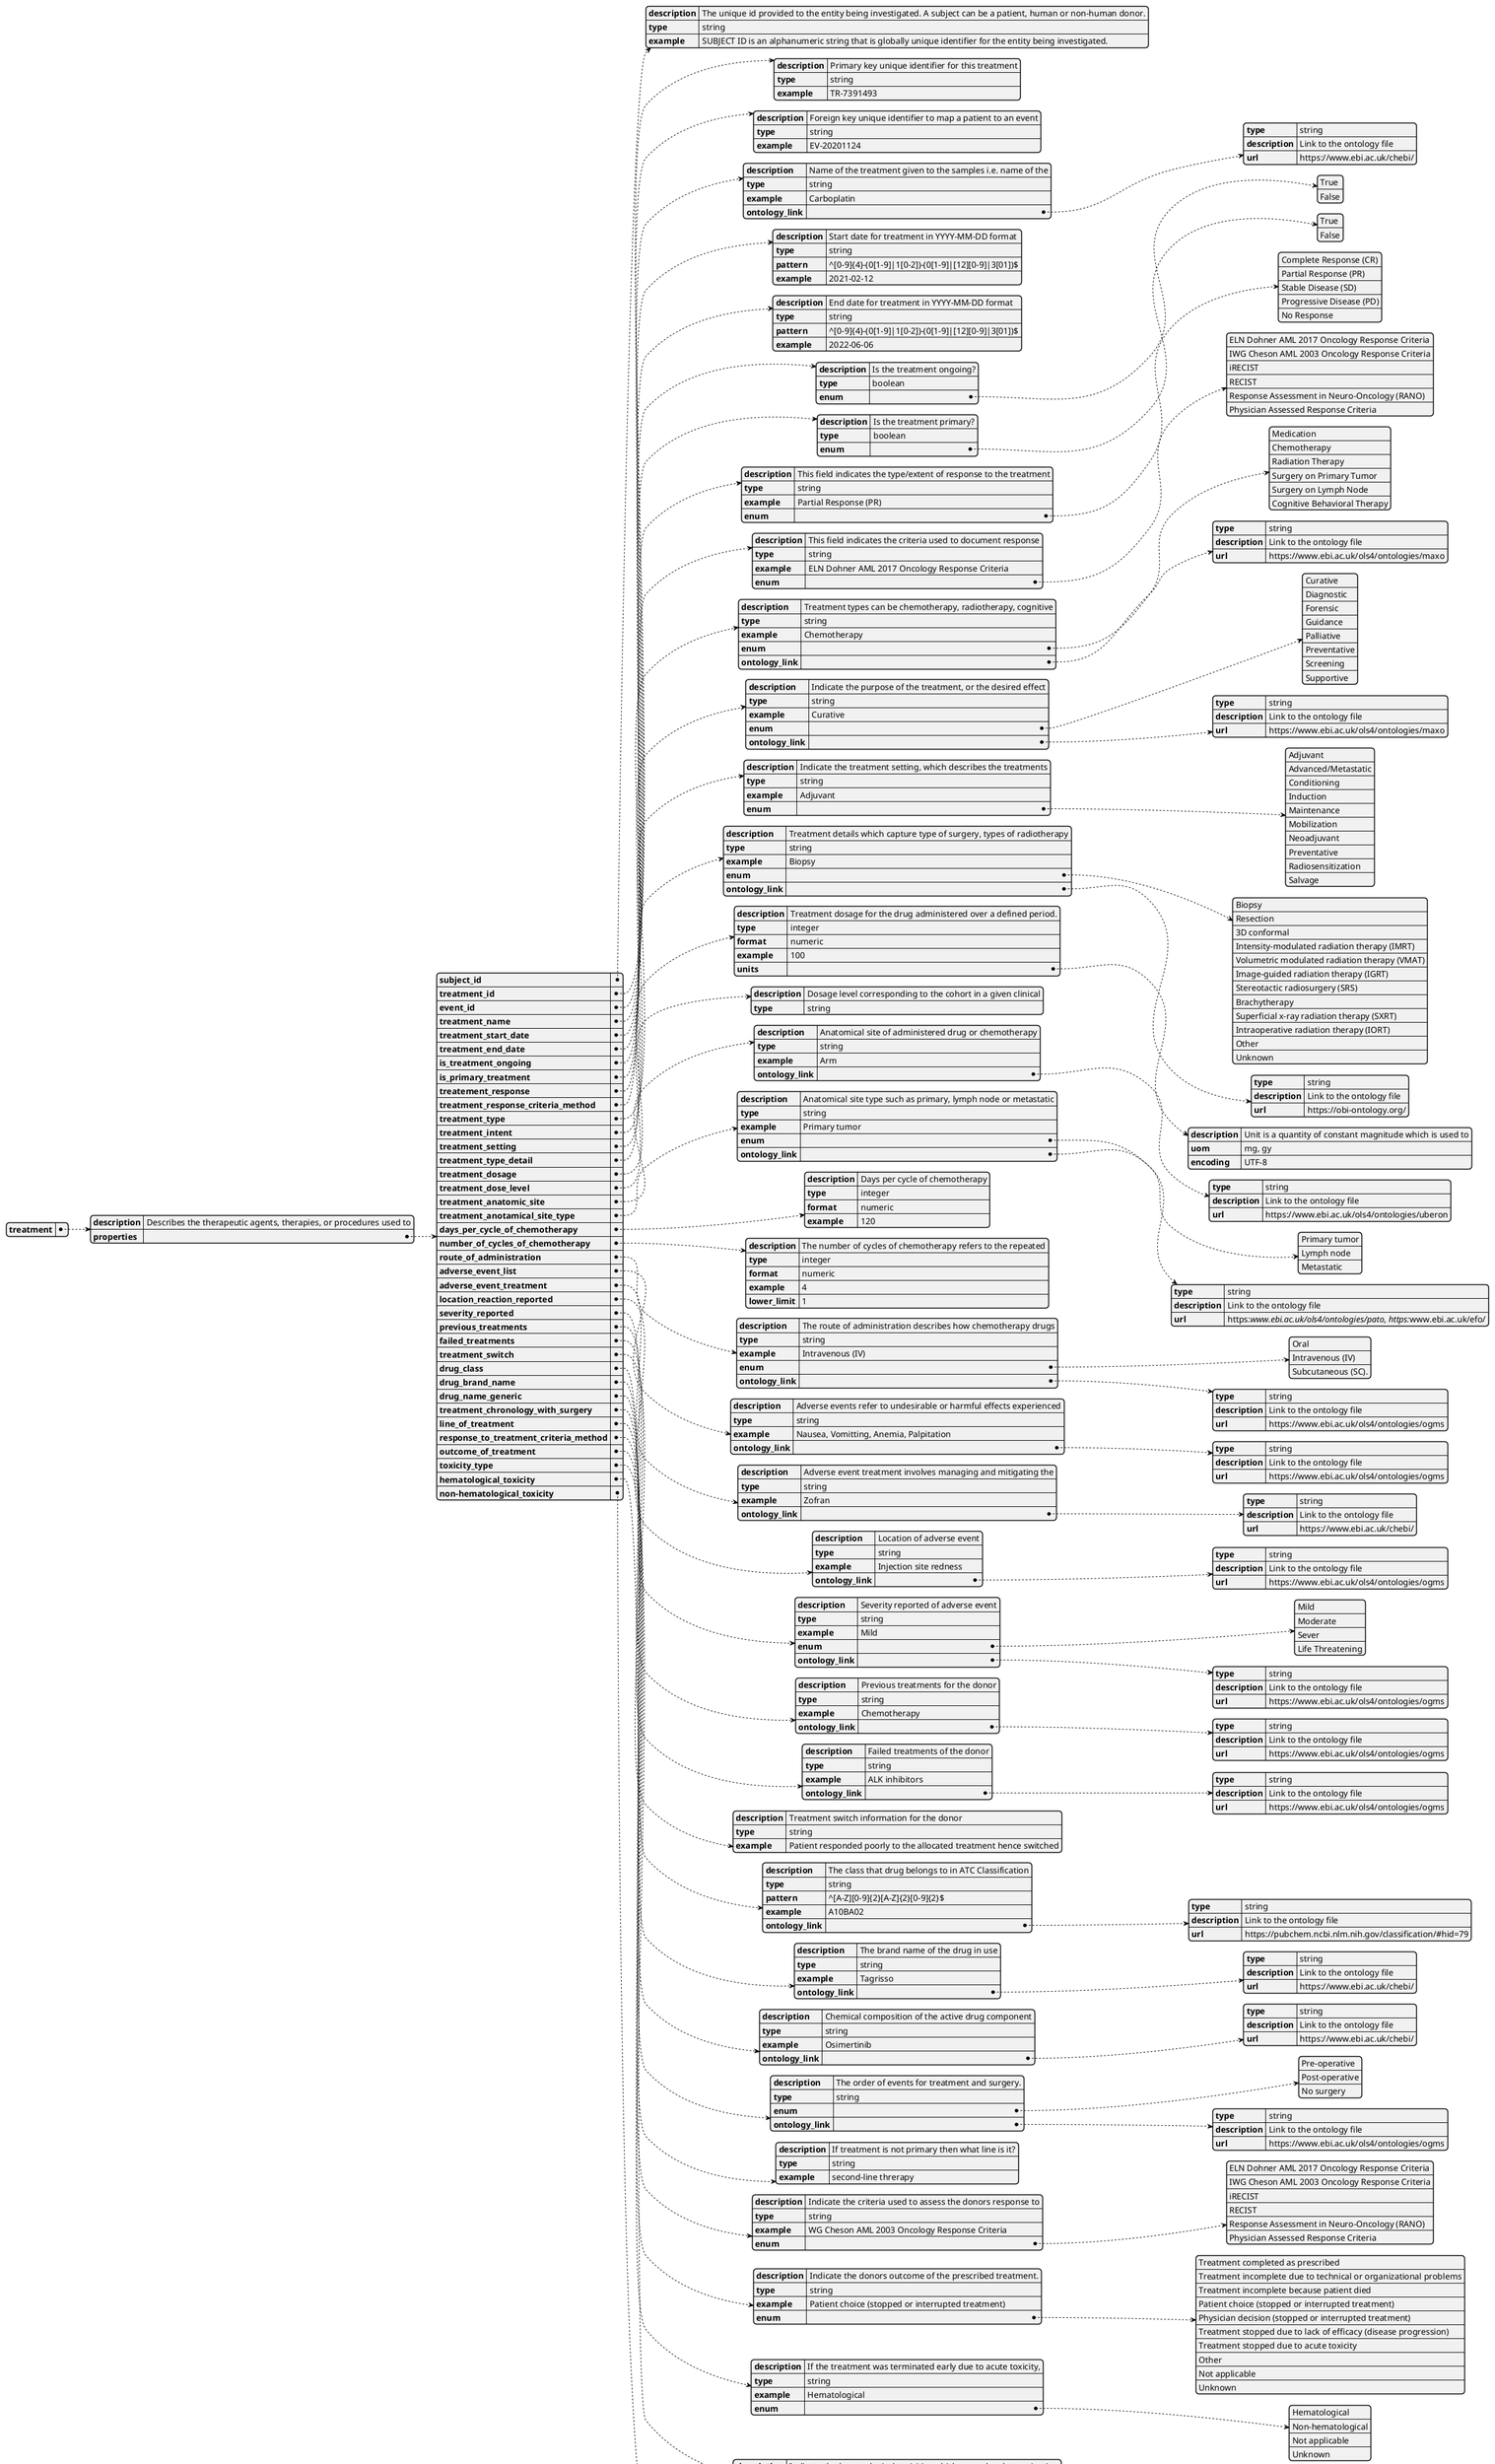 @startyaml treatment  
  treatment:
    description: Describes the therapeutic agents, therapies, or procedures used to
      treat a medical condition.
    properties:
          subject_id:
            description: The unique id provided to the entity being investigated. A subject can be a patient, human or non-human donor.
            type: string
            example: SUBJECT ID is an alphanumeric string that is globally unique identifier for the entity being investigated.
          treatment_id:
            description: Primary key unique identifier for this treatment
            type: string
            example: TR-7391493
          event_id:
            description: Foreign key unique identifier to map a patient to an event
            type: string
            example: EV-20201124
          treatment_name:
            description: Name of the treatment given to the samples i.e. name of the
              chemical/drug/therapy
            type: string
            example: Carboplatin
            ontology_link:
              type: string
              description: Link to the ontology file
              url: https://www.ebi.ac.uk/chebi/
          treatment_start_date:
            description: Start date for treatment in YYYY-MM-DD format
            type: string
            pattern: "^[0-9]{4}-(0[1-9]|1[0-2])-(0[1-9]|[12][0-9]|3[01])$"
            example: 2021-02-12
          treatment_end_date:
            description: End date for treatment in YYYY-MM-DD format
            type: string
            pattern: "^[0-9]{4}-(0[1-9]|1[0-2])-(0[1-9]|[12][0-9]|3[01])$"
            example: 2022-06-06
          is_treatment_ongoing:
            description: Is the treatment ongoing?
            type: boolean
            enum:
            - True
            - False
          is_primary_treatment:
            description: Is the treatment primary?
            type: boolean
            enum:
            - True
            - False
          treatement_response:
            description: This field indicates the type/extent of response to the treatment
            type: string
            example: Partial Response (PR)
            enum:
            - Complete Response (CR)
            - Partial Response (PR)
            - Stable Disease (SD)
            - Progressive Disease (PD)
            - No Response
          treatment_response_criteria_method:
            description: This field indicates the criteria used to document response
              to the treatment
            type: string
            example: ELN Dohner AML 2017 Oncology Response Criteria
            enum:
            - ELN Dohner AML 2017 Oncology Response Criteria
            - IWG Cheson AML 2003 Oncology Response Criteria
            - iRECIST
            - RECIST
            - Response Assessment in Neuro-Oncology (RANO)
            - Physician Assessed Response Criteria
          treatment_type:
            description: Treatment types can be chemotherapy, radiotherapy, cognitive
              therapy
            type: string
            example: Chemotherapy
            enum:
            - Medication
            - Chemotherapy
            - Radiation Therapy
            - Surgery on Primary Tumor
            - Surgery on Lymph Node
            - Cognitive Behavioral Therapy
            ontology_link:
              type: string
              description: Link to the ontology file
              url: https://www.ebi.ac.uk/ols4/ontologies/maxo
          treatment_intent:
            description: Indicate the purpose of the treatment, or the desired effect
              or outcome resulting from the treatment
            type: string
            example: Curative
            enum:
            - Curative
            - Diagnostic
            - Forensic
            - Guidance
            - Palliative
            - Preventative
            - Screening
            - Supportive
            ontology_link:
              type: string
              description: Link to the ontology file
              url: https://www.ebi.ac.uk/ols4/ontologies/maxo
          treatment_setting:
            description: Indicate the treatment setting, which describes the treatments
              purpose in relation to the primary treatment
            type: string
            example: Adjuvant
            enum:
            - Adjuvant
            - Advanced/Metastatic
            - Conditioning
            - Induction
            - Maintenance
            - Mobilization
            - Neoadjuvant
            - Preventative
            - Radiosensitization
            - Salvage
          treatment_type_detail:
            description: Treatment details which capture type of surgery, types of radiotherapy
            type: string
            example: Biopsy
            enum:
            - Biopsy
            - Resection
            - 3D conformal
            - Intensity-modulated radiation therapy (IMRT)
            - Volumetric modulated radiation therapy (VMAT)
            - Image-guided radiation therapy (IGRT)
            - Stereotactic radiosurgery (SRS)
            - Brachytherapy
            - Superficial x-ray radiation therapy (SXRT)
            - Intraoperative radiation therapy (IORT)
            - Other
            - Unknown
            ontology_link:
              type: string
              description: Link to the ontology file
              url: https://obi-ontology.org/
          treatment_dosage:
            description: Treatment dosage for the drug administered over a defined period.
              Dosages can be increase or decreased as disease/condition improves or
              degrades
            type: integer
            format: numeric
            example: 100
            units:
              description: Unit is a quantity of constant magnitude which is used to
                measure the magnitudes of other quantities of the same manner
              uom: mg, gy
              encoding: UTF-8
          treatment_dose_level:
            description: Dosage level corresponding to the cohort in a given clinical
              trial
            type: string
          treatment_anatomic_site:
            description: Anatomical site of administered drug or chemotherapy
            type: string
            example: Arm
            ontology_link:
              type: string
              description: Link to the ontology file
              url: https://www.ebi.ac.uk/ols4/ontologies/uberon
          treatment_anotamical_site_type:
            description: Anatomical site type such as primary, lymph node or metastatic
            type: string
            example: Primary tumor
            enum:
            - Primary tumor
            - Lymph node
            - Metastatic
            ontology_link:
              type: string
              description: Link to the ontology file
              url: https://www.ebi.ac.uk/ols4/ontologies/pato, https://www.ebi.ac.uk/efo/
          days_per_cycle_of_chemotherapy:
            description: Days per cycle of chemotherapy
            type: integer
            format: numeric
            example: 120
          number_of_cycles_of_chemotherapy:
            description: The number of cycles of chemotherapy refers to the repeated
              administration of chemotherapy drugs over a defined period.
            type: integer
            format: numeric
            example: 4
            lower_limit: 1
          route_of_administration:
            description: The route of administration describes how chemotherapy drugs
              are delivered into the body
            type: string
            example: Intravenous (IV)
            enum:
            - Oral
            - Intravenous (IV)
            - Subcutaneous (SC).
            ontology_link:
              type: string
              description: Link to the ontology file
              url: https://www.ebi.ac.uk/ols4/ontologies/ogms
          adverse_event_list:
            description: Adverse events refer to undesirable or harmful effects experienced
              by patients as a result of chemotherapy or drug treatments.
            type: string
            example: Nausea, Vomitting, Anemia, Palpitation
            ontology_link:
              type: string
              description: Link to the ontology file
              url: https://www.ebi.ac.uk/ols4/ontologies/ogms
          adverse_event_treatment:
            description: Adverse event treatment involves managing and mitigating the
              side effects and complications associated with drug or chemotherapy.
            type: string
            example: Zofran
            ontology_link:
              type: string
              description: Link to the ontology file
              url: https://www.ebi.ac.uk/chebi/
          location_reaction_reported:
            description: Location of adverse event
            type: string
            example: Injection site redness
            ontology_link:
              type: string
              description: Link to the ontology file
              url: https://www.ebi.ac.uk/ols4/ontologies/ogms
          severity_reported:
            description: Severity reported of adverse event
            type: string
            example: Mild
            enum:
            - Mild
            - Moderate
            - Sever
            - Life Threatening
            ontology_link:
              type: string
              description: Link to the ontology file
              url: https://www.ebi.ac.uk/ols4/ontologies/ogms
          previous_treatments:
            description: Previous treatments for the donor
            type: string
            example: Chemotherapy
            ontology_link:
              type: string
              description: Link to the ontology file
              url: https://www.ebi.ac.uk/ols4/ontologies/ogms
          failed_treatments:
            description: Failed treatments of the donor
            type: string
            example: ALK inhibitors
            ontology_link:
              type: string
              description: Link to the ontology file
              url: https://www.ebi.ac.uk/ols4/ontologies/ogms
          treatment_switch:
            description: Treatment switch information for the donor
            type: string
            example: Patient responded poorly to the allocated treatment hence switched
              to a different regimen
          drug_class:
            description: The class that drug belongs to in ATC Classification
            type: string
            pattern: "^[A-Z][0-9]{2}[A-Z]{2}[0-9]{2}$"
            example: A10BA02
            ontology_link:
              type: string
              description: Link to the ontology file
              url: https://pubchem.ncbi.nlm.nih.gov/classification/#hid=79
          drug_brand_name:
            description: The brand name of the drug in use
            type: string
            example: Tagrisso
            ontology_link:
              type: string
              description: Link to the ontology file
              url: https://www.ebi.ac.uk/chebi/
          drug_name_generic:
            description: Chemical composition of the active drug component
            type: string
            example: Osimertinib
            ontology_link:
              type: string
              description: Link to the ontology file
              url: https://www.ebi.ac.uk/chebi/
          treatment_chronology_with_surgery:
            description: The order of events for treatment and surgery.
            type: string
            enum:
            - Pre-operative
            - Post-operative
            - No surgery
            ontology_link:
              type: string
              description: Link to the ontology file
              url: https://www.ebi.ac.uk/ols4/ontologies/ogms
          line_of_treatment:
            description: If treatment is not primary then what line is it?
            type: string
            example: second-line threrapy
          response_to_treatment_criteria_method:
            description: Indicate the criteria used to assess the donors response to
              the applied treatment regimen.
            type: string
            example: WG Cheson AML 2003 Oncology Response Criteria
            enum:
            - ELN Dohner AML 2017 Oncology Response Criteria
            - IWG Cheson AML 2003 Oncology Response Criteria
            - iRECIST
            - RECIST
            - Response Assessment in Neuro-Oncology (RANO)
            - Physician Assessed Response Criteria
          outcome_of_treatment:
            description: Indicate the donors outcome of the prescribed treatment.
            type: string
            example: Patient choice (stopped or interrupted treatment)
            enum:
            - Treatment completed as prescribed
            - Treatment incomplete due to technical or organizational problems
            - Treatment incomplete because patient died
            - Patient choice (stopped or interrupted treatment)
            - Physician decision (stopped or interrupted treatment)
            - Treatment stopped due to lack of efficacy (disease progression)
            - Treatment stopped due to acute toxicity
            - Other
            - Not applicable
            - Unknown
          toxicity_type:
            description: If the treatment was terminated early due to acute toxicity,
              indicate whether it was due to hematological toxicity or non-hematological
              toxicity.
            type: string
            example: Hematological
            enum:
            - Hematological
            - Non-hematological
            - Not applicable
            - Unknown
          hematological_toxicity:
            description: Indicate the hematological toxicities which caused early termination
              of the treatment.
            type: string
            example: Anemia - Grade 4
            enum:
            - Anemia - Grade 3
            - Anemia - Grade 4
            - Anemia - Grade 5
            - Neutropenia - Grade 3
            - Neutropenia - Grade 4
            - Neutropenia - Grade 5
            - Thrombocytopenia - Grade 3
            - Thrombocytopenia - Grade 4
            - Thrombocytopenia - Grade 5
            - Unknown
          non-hematological_toxicity:
            description: Indicate the non-hematological toxicities which caused early
              termination of the treatment
            type: string
            example: Cardiac disorders - Grade 1
            enum:
            - Cardiac disorders - Grade 1
            - Cardiac disorders - Grade 2
            - Cardiac disorders - Grade 3
            - Cardiac disorders - Grade 4
            - Cardiac disorders - Grade 5
            - Dehydration - Grade 1
            - Dehydration - Grade 2
            - Dehydration - Grade 3
            - Dehydration - Grade 4
            - Dehydration - Grade 5
            - Diarrhea - Grade 1
            - Diarrhea - Grade 2
            - Diarrhea - Grade 3
            - Diarrhea - Grade 4
            - Diarrhea - Grade 5
            - Fatigue - Grade 1
            - Fatigue - Grade 2
            - Fatigue - Grade 3
            - Nausea - Grade 1
            - Nausea - Grade 2
            - Nausea - Grade 3
            - Unknown
            - Vomiting - Grade 1
            - Vomiting - Grade 2
            - Vomiting - Grade 3
            - Vomiting - Grade 4
            - Vomiting - Grade 5
            - Weight loss - Grade 1
            - Weight loss - Grade 2
            - Weight loss - Grade 3
@endyaml
